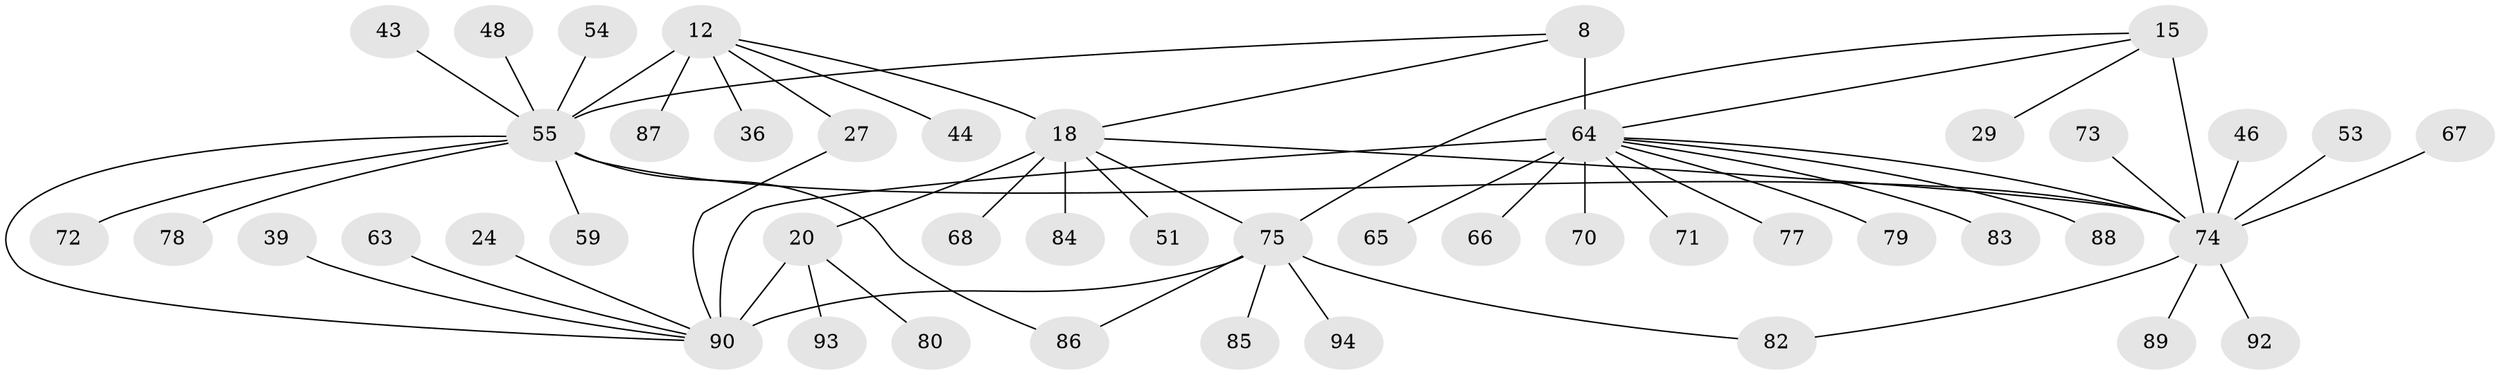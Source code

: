 // original degree distribution, {7: 0.05319148936170213, 10: 0.010638297872340425, 4: 0.06382978723404255, 8: 0.02127659574468085, 14: 0.010638297872340425, 13: 0.010638297872340425, 5: 0.031914893617021274, 11: 0.02127659574468085, 3: 0.06382978723404255, 1: 0.5425531914893617, 2: 0.1702127659574468}
// Generated by graph-tools (version 1.1) at 2025/54/03/09/25 04:54:28]
// undirected, 47 vertices, 57 edges
graph export_dot {
graph [start="1"]
  node [color=gray90,style=filled];
  8 [super="+5"];
  12 [super="+11"];
  15 [super="+13"];
  18 [super="+17"];
  20 [super="+19"];
  24;
  27;
  29;
  36;
  39;
  43;
  44;
  46;
  48;
  51;
  53;
  54 [super="+50"];
  55 [super="+45+23+31+32"];
  59;
  63;
  64 [super="+7+42+47+62"];
  65;
  66;
  67;
  68;
  70 [super="+58"];
  71;
  72;
  73;
  74 [super="+56+16+25+28+34+38"];
  75 [super="+40"];
  77;
  78;
  79;
  80 [super="+49"];
  82 [super="+61"];
  83 [super="+41+69"];
  84 [super="+30"];
  85 [super="+52+60+76"];
  86;
  87 [super="+81"];
  88;
  89;
  90 [super="+57+2+37"];
  92;
  93;
  94 [super="+91"];
  8 -- 18;
  8 -- 55;
  8 -- 64 [weight=4];
  12 -- 18;
  12 -- 27;
  12 -- 36;
  12 -- 44;
  12 -- 87;
  12 -- 55 [weight=4];
  15 -- 29;
  15 -- 74 [weight=4];
  15 -- 64;
  15 -- 75;
  18 -- 20 [weight=4];
  18 -- 51;
  18 -- 68;
  18 -- 74 [weight=2];
  18 -- 84;
  18 -- 75;
  20 -- 93;
  20 -- 90 [weight=2];
  20 -- 80;
  24 -- 90;
  27 -- 90;
  39 -- 90;
  43 -- 55;
  46 -- 74;
  48 -- 55;
  53 -- 74;
  54 -- 55;
  55 -- 90 [weight=2];
  55 -- 72;
  55 -- 74 [weight=2];
  55 -- 78;
  55 -- 86;
  55 -- 59;
  63 -- 90;
  64 -- 65;
  64 -- 66;
  64 -- 70;
  64 -- 71;
  64 -- 77;
  64 -- 79;
  64 -- 83;
  64 -- 88;
  64 -- 90 [weight=3];
  64 -- 74;
  67 -- 74;
  73 -- 74;
  74 -- 82;
  74 -- 89;
  74 -- 92;
  75 -- 82;
  75 -- 85;
  75 -- 86;
  75 -- 90 [weight=4];
  75 -- 94;
}

